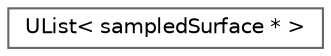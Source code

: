 digraph "Graphical Class Hierarchy"
{
 // LATEX_PDF_SIZE
  bgcolor="transparent";
  edge [fontname=Helvetica,fontsize=10,labelfontname=Helvetica,labelfontsize=10];
  node [fontname=Helvetica,fontsize=10,shape=box,height=0.2,width=0.4];
  rankdir="LR";
  Node0 [id="Node000000",label="UList\< sampledSurface * \>",height=0.2,width=0.4,color="grey40", fillcolor="white", style="filled",URL="$classFoam_1_1UList.html",tooltip=" "];
}
